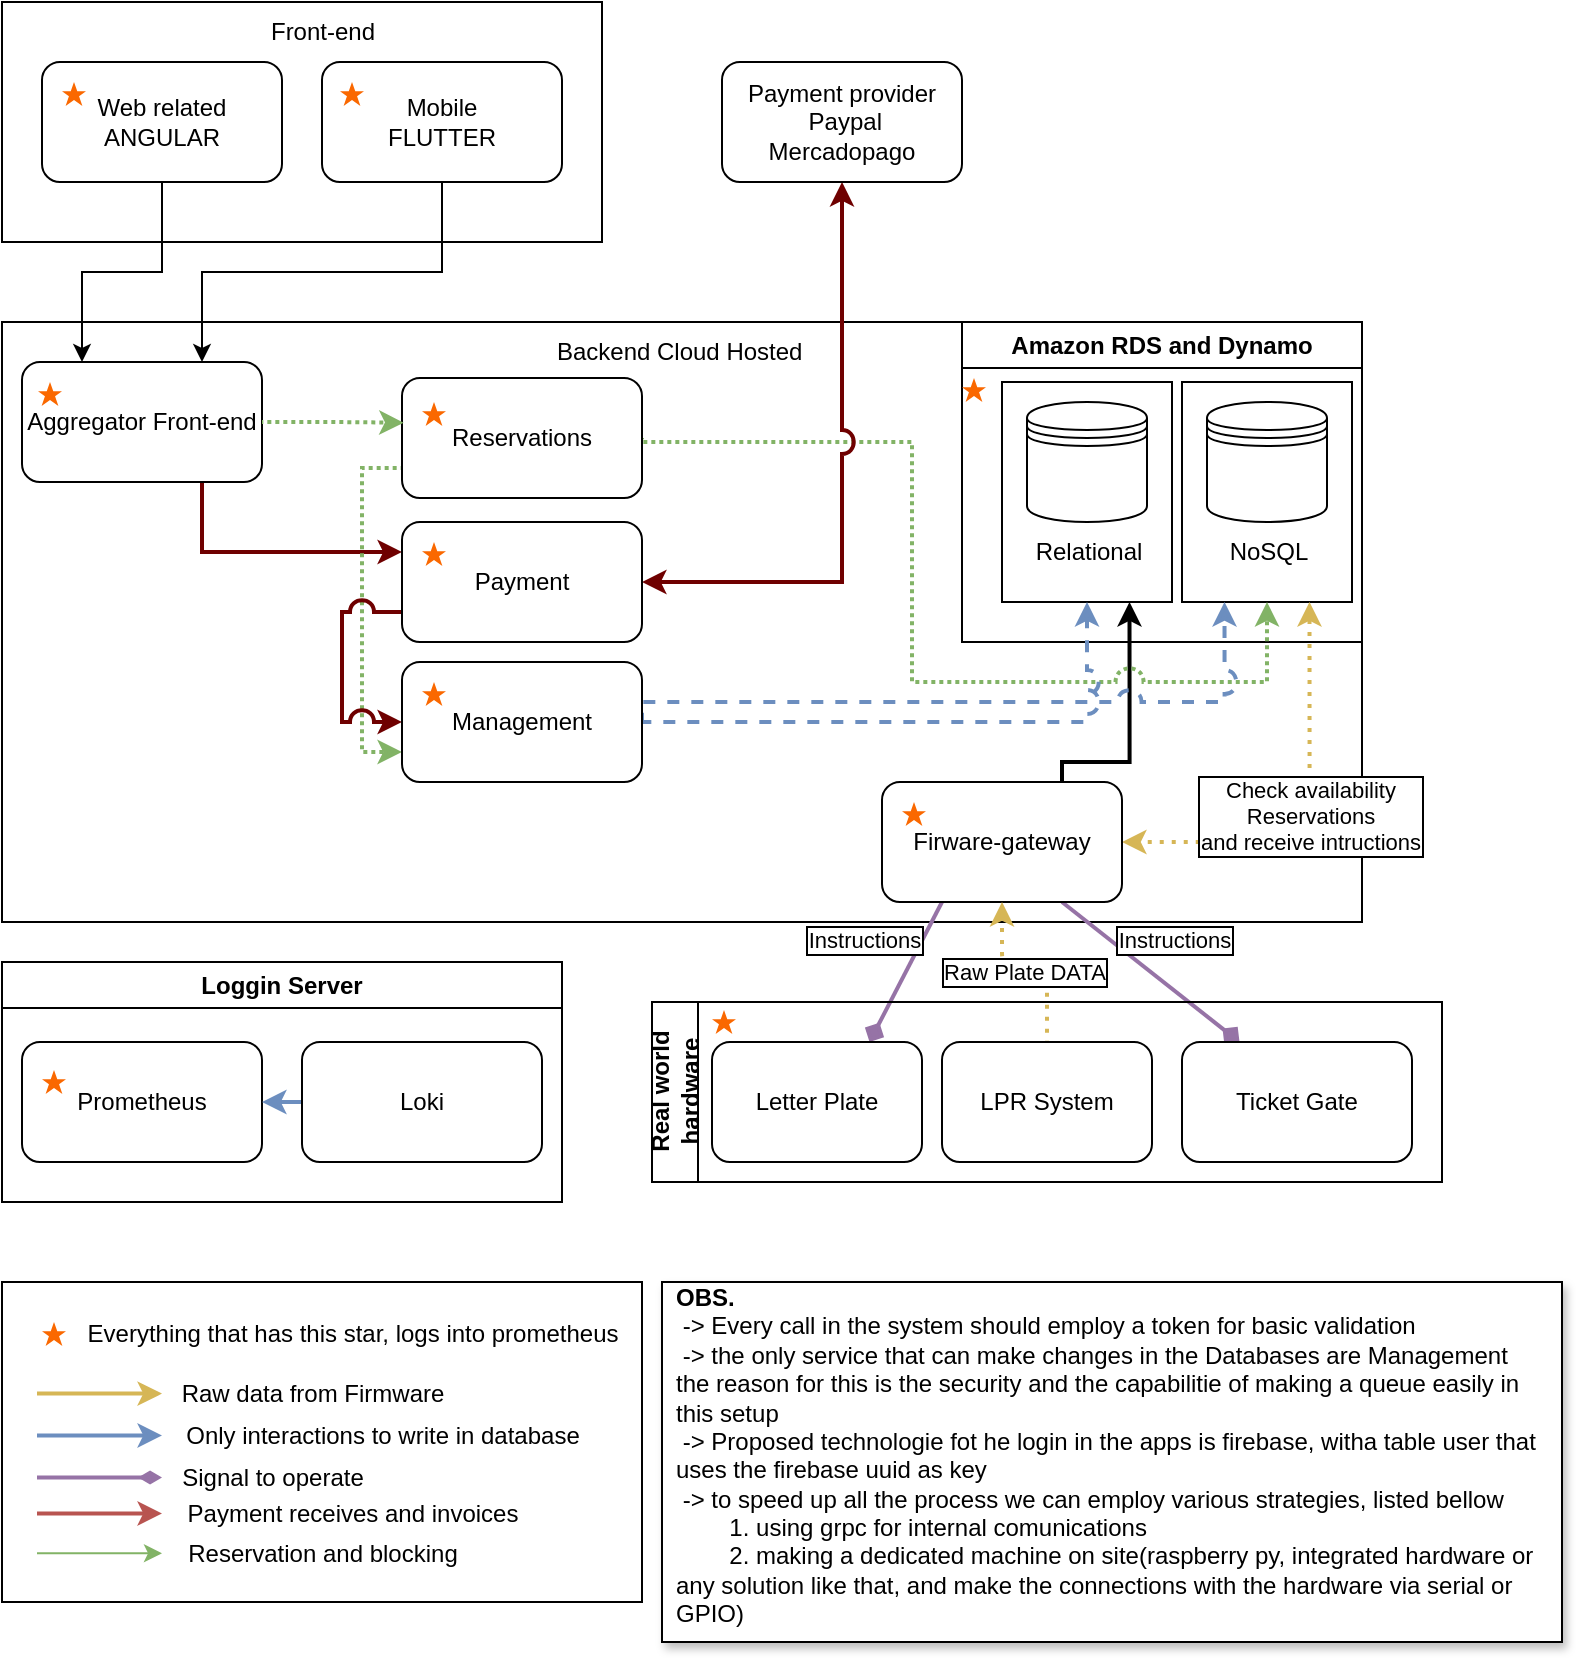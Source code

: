 <mxfile version="24.2.5" type="github">
  <diagram name="Page-1" id="v_7VePEkI7ssX9W7uE0H">
    <mxGraphModel dx="1434" dy="738" grid="1" gridSize="10" guides="1" tooltips="1" connect="1" arrows="1" fold="1" page="1" pageScale="1" pageWidth="850" pageHeight="1100" math="0" shadow="0">
      <root>
        <mxCell id="0" />
        <mxCell id="1" parent="0" />
        <mxCell id="kqzakFXrqWnNUe-mGerh-88" value="" style="rounded=0;whiteSpace=wrap;html=1;shadow=1;" parent="1" vertex="1">
          <mxGeometry x="370" y="680" width="450" height="180" as="geometry" />
        </mxCell>
        <mxCell id="kqzakFXrqWnNUe-mGerh-3" value="" style="rounded=0;whiteSpace=wrap;html=1;" parent="1" vertex="1">
          <mxGeometry x="40" y="200" width="680" height="300" as="geometry" />
        </mxCell>
        <mxCell id="kqzakFXrqWnNUe-mGerh-4" value="Backend Cloud Hosted&amp;nbsp;" style="text;html=1;align=center;verticalAlign=middle;resizable=0;points=[];autosize=1;strokeColor=none;fillColor=none;" parent="1" vertex="1">
          <mxGeometry x="305" y="200" width="150" height="30" as="geometry" />
        </mxCell>
        <mxCell id="kqzakFXrqWnNUe-mGerh-7" value="Amazon RDS and Dynamo" style="swimlane;whiteSpace=wrap;html=1;" parent="1" vertex="1">
          <mxGeometry x="520" y="200" width="200" height="160" as="geometry" />
        </mxCell>
        <mxCell id="kqzakFXrqWnNUe-mGerh-26" value="" style="rounded=0;whiteSpace=wrap;html=1;" parent="kqzakFXrqWnNUe-mGerh-7" vertex="1">
          <mxGeometry x="20" y="30" width="85" height="110" as="geometry" />
        </mxCell>
        <mxCell id="kqzakFXrqWnNUe-mGerh-27" value="" style="rounded=0;whiteSpace=wrap;html=1;" parent="kqzakFXrqWnNUe-mGerh-7" vertex="1">
          <mxGeometry x="110" y="30" width="85" height="110" as="geometry" />
        </mxCell>
        <mxCell id="kqzakFXrqWnNUe-mGerh-20" value="" style="shape=datastore;whiteSpace=wrap;html=1;" parent="kqzakFXrqWnNUe-mGerh-7" vertex="1">
          <mxGeometry x="32.5" y="40" width="60" height="60" as="geometry" />
        </mxCell>
        <mxCell id="kqzakFXrqWnNUe-mGerh-21" value="" style="shape=datastore;whiteSpace=wrap;html=1;" parent="kqzakFXrqWnNUe-mGerh-7" vertex="1">
          <mxGeometry x="122.5" y="40" width="60" height="60" as="geometry" />
        </mxCell>
        <mxCell id="kqzakFXrqWnNUe-mGerh-28" value="Relational" style="text;html=1;align=center;verticalAlign=middle;resizable=0;points=[];autosize=1;strokeColor=none;fillColor=none;" parent="kqzakFXrqWnNUe-mGerh-7" vertex="1">
          <mxGeometry x="22.5" y="100" width="80" height="30" as="geometry" />
        </mxCell>
        <mxCell id="kqzakFXrqWnNUe-mGerh-29" value="NoSQL" style="text;html=1;align=center;verticalAlign=middle;resizable=0;points=[];autosize=1;strokeColor=none;fillColor=none;" parent="kqzakFXrqWnNUe-mGerh-7" vertex="1">
          <mxGeometry x="122.5" y="100" width="60" height="30" as="geometry" />
        </mxCell>
        <mxCell id="kqzakFXrqWnNUe-mGerh-8" value="Loggin Server" style="swimlane;whiteSpace=wrap;html=1;" parent="1" vertex="1">
          <mxGeometry x="40" y="520" width="280" height="120" as="geometry" />
        </mxCell>
        <mxCell id="kqzakFXrqWnNUe-mGerh-9" value="Prometheus" style="rounded=1;whiteSpace=wrap;html=1;" parent="kqzakFXrqWnNUe-mGerh-8" vertex="1">
          <mxGeometry x="10" y="40" width="120" height="60" as="geometry" />
        </mxCell>
        <mxCell id="kqzakFXrqWnNUe-mGerh-15" style="edgeStyle=orthogonalEdgeStyle;rounded=0;orthogonalLoop=1;jettySize=auto;html=1;exitX=0;exitY=0.5;exitDx=0;exitDy=0;entryX=1;entryY=0.5;entryDx=0;entryDy=0;strokeWidth=2;fillColor=#dae8fc;strokeColor=#6c8ebf;" parent="kqzakFXrqWnNUe-mGerh-8" source="kqzakFXrqWnNUe-mGerh-10" target="kqzakFXrqWnNUe-mGerh-9" edge="1">
          <mxGeometry relative="1" as="geometry" />
        </mxCell>
        <mxCell id="kqzakFXrqWnNUe-mGerh-10" value="Loki" style="rounded=1;whiteSpace=wrap;html=1;" parent="kqzakFXrqWnNUe-mGerh-8" vertex="1">
          <mxGeometry x="150" y="40" width="120" height="60" as="geometry" />
        </mxCell>
        <mxCell id="kqzakFXrqWnNUe-mGerh-16" value="" style="html=1;verticalLabelPosition=bottom;labelBackgroundColor=#ffffff;verticalAlign=top;shadow=0;dashed=0;strokeWidth=2;shape=mxgraph.ios7.misc.star;fillColor=#fa6800;strokeColor=#C73500;sketch=0;fontColor=#000000;" parent="kqzakFXrqWnNUe-mGerh-8" vertex="1">
          <mxGeometry x="20" y="54" width="12" height="12" as="geometry" />
        </mxCell>
        <mxCell id="kqzakFXrqWnNUe-mGerh-17" value="" style="rounded=0;whiteSpace=wrap;html=1;" parent="1" vertex="1">
          <mxGeometry x="40" y="680" width="320" height="160" as="geometry" />
        </mxCell>
        <mxCell id="kqzakFXrqWnNUe-mGerh-18" value="" style="html=1;verticalLabelPosition=bottom;labelBackgroundColor=#ffffff;verticalAlign=top;shadow=0;dashed=0;strokeWidth=2;shape=mxgraph.ios7.misc.star;fillColor=#fa6800;strokeColor=#C73500;sketch=0;fontColor=#000000;" parent="1" vertex="1">
          <mxGeometry x="60" y="700" width="12" height="12" as="geometry" />
        </mxCell>
        <mxCell id="kqzakFXrqWnNUe-mGerh-19" value="Everything that has this star, logs into prometheus" style="text;html=1;align=center;verticalAlign=middle;resizable=0;points=[];autosize=1;strokeColor=none;fillColor=none;" parent="1" vertex="1">
          <mxGeometry x="70" y="691" width="290" height="30" as="geometry" />
        </mxCell>
        <mxCell id="kqzakFXrqWnNUe-mGerh-72" style="edgeStyle=orthogonalEdgeStyle;rounded=0;orthogonalLoop=1;jettySize=auto;html=1;exitX=0.75;exitY=1;exitDx=0;exitDy=0;entryX=0;entryY=0.25;entryDx=0;entryDy=0;fillColor=#a20025;strokeColor=#6F0000;strokeWidth=2;jumpStyle=arc;jumpSize=10;" parent="1" source="kqzakFXrqWnNUe-mGerh-31" target="kqzakFXrqWnNUe-mGerh-51" edge="1">
          <mxGeometry relative="1" as="geometry" />
        </mxCell>
        <mxCell id="kqzakFXrqWnNUe-mGerh-31" value="Aggregator Front-end" style="rounded=1;whiteSpace=wrap;html=1;" parent="1" vertex="1">
          <mxGeometry x="50" y="220" width="120" height="60" as="geometry" />
        </mxCell>
        <mxCell id="kqzakFXrqWnNUe-mGerh-44" value="Check availability&lt;br&gt;Reservations&lt;br&gt;and receive intructions" style="edgeStyle=orthogonalEdgeStyle;rounded=1;orthogonalLoop=1;jettySize=auto;html=1;exitX=1;exitY=0.5;exitDx=0;exitDy=0;entryX=0.75;entryY=1;entryDx=0;entryDy=0;strokeWidth=2;fillColor=#fff2cc;strokeColor=#d6b656;startArrow=classic;startFill=1;labelBorderColor=default;dashed=1;dashPattern=1 2;flowAnimation=1;" parent="1" source="kqzakFXrqWnNUe-mGerh-32" target="kqzakFXrqWnNUe-mGerh-27" edge="1">
          <mxGeometry relative="1" as="geometry" />
        </mxCell>
        <mxCell id="kqzakFXrqWnNUe-mGerh-46" value="Instructions" style="rounded=1;orthogonalLoop=1;jettySize=auto;html=1;exitX=0.25;exitY=1;exitDx=0;exitDy=0;entryX=0.75;entryY=0;entryDx=0;entryDy=0;strokeWidth=2;fillColor=#e1d5e7;strokeColor=#9673a6;endArrow=diamond;endFill=1;labelBorderColor=default;" parent="1" source="kqzakFXrqWnNUe-mGerh-32" target="kqzakFXrqWnNUe-mGerh-45" edge="1">
          <mxGeometry x="-0.118" y="-26" relative="1" as="geometry">
            <mxPoint as="offset" />
          </mxGeometry>
        </mxCell>
        <mxCell id="kqzakFXrqWnNUe-mGerh-47" value="Instructions" style="rounded=0;orthogonalLoop=1;jettySize=auto;html=1;exitX=0.75;exitY=1;exitDx=0;exitDy=0;entryX=0.25;entryY=0;entryDx=0;entryDy=0;fillColor=#e1d5e7;strokeColor=#9673a6;strokeWidth=2;endArrow=diamond;endFill=1;labelBorderColor=default;" parent="1" source="kqzakFXrqWnNUe-mGerh-32" target="kqzakFXrqWnNUe-mGerh-6" edge="1">
          <mxGeometry x="-0.015" y="20" relative="1" as="geometry">
            <mxPoint as="offset" />
          </mxGeometry>
        </mxCell>
        <mxCell id="kqzakFXrqWnNUe-mGerh-49" style="edgeStyle=orthogonalEdgeStyle;rounded=0;orthogonalLoop=1;jettySize=auto;html=1;exitX=0.75;exitY=0;exitDx=0;exitDy=0;entryX=0.75;entryY=1;entryDx=0;entryDy=0;strokeWidth=2;" parent="1" source="kqzakFXrqWnNUe-mGerh-32" target="kqzakFXrqWnNUe-mGerh-26" edge="1">
          <mxGeometry relative="1" as="geometry">
            <Array as="points">
              <mxPoint x="570" y="420" />
              <mxPoint x="604" y="420" />
            </Array>
          </mxGeometry>
        </mxCell>
        <mxCell id="kqzakFXrqWnNUe-mGerh-32" value="Firware-gateway" style="rounded=1;whiteSpace=wrap;html=1;" parent="1" vertex="1">
          <mxGeometry x="480" y="430" width="120" height="60" as="geometry" />
        </mxCell>
        <mxCell id="kqzakFXrqWnNUe-mGerh-33" value="" style="rounded=0;whiteSpace=wrap;html=1;" parent="1" vertex="1">
          <mxGeometry x="40" y="40" width="300" height="120" as="geometry" />
        </mxCell>
        <mxCell id="kqzakFXrqWnNUe-mGerh-34" value="Front-end" style="text;html=1;align=center;verticalAlign=middle;resizable=0;points=[];autosize=1;strokeColor=none;fillColor=none;" parent="1" vertex="1">
          <mxGeometry x="160" y="40" width="80" height="30" as="geometry" />
        </mxCell>
        <mxCell id="kqzakFXrqWnNUe-mGerh-53" style="edgeStyle=orthogonalEdgeStyle;rounded=0;orthogonalLoop=1;jettySize=auto;html=1;exitX=0.5;exitY=1;exitDx=0;exitDy=0;entryX=0.25;entryY=0;entryDx=0;entryDy=0;" parent="1" source="kqzakFXrqWnNUe-mGerh-35" target="kqzakFXrqWnNUe-mGerh-31" edge="1">
          <mxGeometry relative="1" as="geometry" />
        </mxCell>
        <mxCell id="kqzakFXrqWnNUe-mGerh-35" value="Web related&lt;br&gt;ANGULAR" style="rounded=1;whiteSpace=wrap;html=1;" parent="1" vertex="1">
          <mxGeometry x="60" y="70" width="120" height="60" as="geometry" />
        </mxCell>
        <mxCell id="kqzakFXrqWnNUe-mGerh-54" style="edgeStyle=orthogonalEdgeStyle;rounded=0;orthogonalLoop=1;jettySize=auto;html=1;exitX=0.5;exitY=1;exitDx=0;exitDy=0;entryX=0.75;entryY=0;entryDx=0;entryDy=0;" parent="1" source="kqzakFXrqWnNUe-mGerh-36" target="kqzakFXrqWnNUe-mGerh-31" edge="1">
          <mxGeometry relative="1" as="geometry" />
        </mxCell>
        <mxCell id="kqzakFXrqWnNUe-mGerh-36" value="Mobile&lt;br&gt;FLUTTER" style="rounded=1;whiteSpace=wrap;html=1;" parent="1" vertex="1">
          <mxGeometry x="200" y="70" width="120" height="60" as="geometry" />
        </mxCell>
        <mxCell id="kqzakFXrqWnNUe-mGerh-37" value="Raw Plate DATA" style="edgeStyle=orthogonalEdgeStyle;rounded=1;orthogonalLoop=1;jettySize=auto;html=1;exitX=0.5;exitY=0;exitDx=0;exitDy=0;entryX=0.5;entryY=1;entryDx=0;entryDy=0;strokeWidth=2;fillColor=#fff2cc;strokeColor=#d6b656;labelBorderColor=default;dashed=1;dashPattern=1 2;flowAnimation=1;" parent="1" source="kqzakFXrqWnNUe-mGerh-1" target="kqzakFXrqWnNUe-mGerh-32" edge="1">
          <mxGeometry relative="1" as="geometry" />
        </mxCell>
        <mxCell id="kqzakFXrqWnNUe-mGerh-40" value="Real world hardware" style="swimlane;horizontal=0;whiteSpace=wrap;html=1;" parent="1" vertex="1">
          <mxGeometry x="365" y="540" width="395" height="90" as="geometry" />
        </mxCell>
        <mxCell id="kqzakFXrqWnNUe-mGerh-6" value="Ticket Gate" style="rounded=1;whiteSpace=wrap;html=1;" parent="kqzakFXrqWnNUe-mGerh-40" vertex="1">
          <mxGeometry x="265" y="20" width="115" height="60" as="geometry" />
        </mxCell>
        <mxCell id="kqzakFXrqWnNUe-mGerh-1" value="LPR System" style="rounded=1;whiteSpace=wrap;html=1;" parent="kqzakFXrqWnNUe-mGerh-40" vertex="1">
          <mxGeometry x="145" y="20" width="105" height="60" as="geometry" />
        </mxCell>
        <mxCell id="kqzakFXrqWnNUe-mGerh-45" value="Letter Plate" style="rounded=1;whiteSpace=wrap;html=1;" parent="kqzakFXrqWnNUe-mGerh-40" vertex="1">
          <mxGeometry x="30" y="20" width="105" height="60" as="geometry" />
        </mxCell>
        <mxCell id="kqzakFXrqWnNUe-mGerh-70" value="" style="html=1;verticalLabelPosition=bottom;labelBackgroundColor=#ffffff;verticalAlign=top;shadow=0;dashed=0;strokeWidth=2;shape=mxgraph.ios7.misc.star;fillColor=#fa6800;strokeColor=#C73500;sketch=0;fontColor=#000000;" parent="kqzakFXrqWnNUe-mGerh-40" vertex="1">
          <mxGeometry x="30" y="4" width="12" height="12" as="geometry" />
        </mxCell>
        <mxCell id="kqzakFXrqWnNUe-mGerh-56" style="edgeStyle=orthogonalEdgeStyle;rounded=0;orthogonalLoop=1;jettySize=auto;html=1;exitX=1;exitY=0.5;exitDx=0;exitDy=0;entryX=0.5;entryY=1;entryDx=0;entryDy=0;jumpStyle=arc;jumpSize=12;fillColor=#d5e8d4;strokeColor=#82b366;strokeWidth=2;dashed=1;dashPattern=1 1;flowAnimation=1;" parent="1" source="kqzakFXrqWnNUe-mGerh-50" target="kqzakFXrqWnNUe-mGerh-27" edge="1">
          <mxGeometry relative="1" as="geometry">
            <Array as="points">
              <mxPoint x="495" y="260" />
              <mxPoint x="495" y="380" />
              <mxPoint x="673" y="380" />
            </Array>
          </mxGeometry>
        </mxCell>
        <mxCell id="kqzakFXrqWnNUe-mGerh-57" style="edgeStyle=orthogonalEdgeStyle;rounded=0;orthogonalLoop=1;jettySize=auto;html=1;exitX=0;exitY=0.75;exitDx=0;exitDy=0;entryX=0;entryY=0.75;entryDx=0;entryDy=0;fillColor=#d5e8d4;strokeColor=#82b366;strokeWidth=2;dashed=1;dashPattern=1 1;flowAnimation=1;" parent="1" source="kqzakFXrqWnNUe-mGerh-50" target="kqzakFXrqWnNUe-mGerh-52" edge="1">
          <mxGeometry relative="1" as="geometry" />
        </mxCell>
        <mxCell id="kqzakFXrqWnNUe-mGerh-50" value="Reservations" style="rounded=1;whiteSpace=wrap;html=1;" parent="1" vertex="1">
          <mxGeometry x="240" y="228" width="120" height="60" as="geometry" />
        </mxCell>
        <mxCell id="kqzakFXrqWnNUe-mGerh-61" style="edgeStyle=orthogonalEdgeStyle;rounded=0;orthogonalLoop=1;jettySize=auto;html=1;exitX=1;exitY=0.5;exitDx=0;exitDy=0;entryX=0.5;entryY=1;entryDx=0;entryDy=0;jumpStyle=arc;jumpSize=10;fillColor=#a20025;strokeColor=#6F0000;strokeWidth=2;startArrow=classic;startFill=1;" parent="1" source="kqzakFXrqWnNUe-mGerh-51" target="kqzakFXrqWnNUe-mGerh-60" edge="1">
          <mxGeometry relative="1" as="geometry" />
        </mxCell>
        <mxCell id="kqzakFXrqWnNUe-mGerh-62" style="edgeStyle=orthogonalEdgeStyle;rounded=0;orthogonalLoop=1;jettySize=auto;html=1;exitX=0;exitY=0.75;exitDx=0;exitDy=0;entryX=0;entryY=0.5;entryDx=0;entryDy=0;jumpStyle=arc;jumpSize=10;fillColor=#a20025;strokeColor=#6F0000;strokeWidth=2;" parent="1" source="kqzakFXrqWnNUe-mGerh-51" target="kqzakFXrqWnNUe-mGerh-52" edge="1">
          <mxGeometry relative="1" as="geometry">
            <Array as="points">
              <mxPoint x="210" y="345" />
              <mxPoint x="210" y="400" />
            </Array>
          </mxGeometry>
        </mxCell>
        <mxCell id="kqzakFXrqWnNUe-mGerh-51" value="Payment" style="rounded=1;whiteSpace=wrap;html=1;" parent="1" vertex="1">
          <mxGeometry x="240" y="300" width="120" height="60" as="geometry" />
        </mxCell>
        <mxCell id="kqzakFXrqWnNUe-mGerh-58" style="edgeStyle=orthogonalEdgeStyle;rounded=0;orthogonalLoop=1;jettySize=auto;html=1;exitX=1;exitY=0.5;exitDx=0;exitDy=0;entryX=0.25;entryY=1;entryDx=0;entryDy=0;jumpStyle=arc;jumpSize=10;strokeWidth=2;fillColor=#dae8fc;strokeColor=#6c8ebf;dashed=1;flowAnimation=1;" parent="1" source="kqzakFXrqWnNUe-mGerh-52" target="kqzakFXrqWnNUe-mGerh-27" edge="1">
          <mxGeometry relative="1" as="geometry">
            <Array as="points">
              <mxPoint x="360" y="390" />
              <mxPoint x="651" y="390" />
            </Array>
          </mxGeometry>
        </mxCell>
        <mxCell id="kqzakFXrqWnNUe-mGerh-59" style="edgeStyle=orthogonalEdgeStyle;rounded=0;orthogonalLoop=1;jettySize=auto;html=1;exitX=1;exitY=0.5;exitDx=0;exitDy=0;entryX=0.5;entryY=1;entryDx=0;entryDy=0;jumpStyle=arc;jumpSize=10;strokeWidth=2;fillColor=#dae8fc;strokeColor=#6c8ebf;dashed=1;flowAnimation=1;" parent="1" source="kqzakFXrqWnNUe-mGerh-52" target="kqzakFXrqWnNUe-mGerh-26" edge="1">
          <mxGeometry relative="1" as="geometry" />
        </mxCell>
        <mxCell id="kqzakFXrqWnNUe-mGerh-52" value="Management" style="rounded=1;whiteSpace=wrap;html=1;" parent="1" vertex="1">
          <mxGeometry x="240" y="370" width="120" height="60" as="geometry" />
        </mxCell>
        <mxCell id="kqzakFXrqWnNUe-mGerh-60" value="Payment provider&lt;br&gt;&amp;nbsp;Paypal&lt;br&gt;Mercadopago" style="rounded=1;whiteSpace=wrap;html=1;" parent="1" vertex="1">
          <mxGeometry x="400" y="70" width="120" height="60" as="geometry" />
        </mxCell>
        <mxCell id="kqzakFXrqWnNUe-mGerh-63" value="" style="html=1;verticalLabelPosition=bottom;labelBackgroundColor=#ffffff;verticalAlign=top;shadow=0;dashed=0;strokeWidth=2;shape=mxgraph.ios7.misc.star;fillColor=#fa6800;strokeColor=#C73500;sketch=0;fontColor=#000000;" parent="1" vertex="1">
          <mxGeometry x="250" y="240" width="12" height="12" as="geometry" />
        </mxCell>
        <mxCell id="kqzakFXrqWnNUe-mGerh-64" value="" style="html=1;verticalLabelPosition=bottom;labelBackgroundColor=#ffffff;verticalAlign=top;shadow=0;dashed=0;strokeWidth=2;shape=mxgraph.ios7.misc.star;fillColor=#fa6800;strokeColor=#C73500;sketch=0;fontColor=#000000;" parent="1" vertex="1">
          <mxGeometry x="250" y="310" width="12" height="12" as="geometry" />
        </mxCell>
        <mxCell id="kqzakFXrqWnNUe-mGerh-65" value="" style="html=1;verticalLabelPosition=bottom;labelBackgroundColor=#ffffff;verticalAlign=top;shadow=0;dashed=0;strokeWidth=2;shape=mxgraph.ios7.misc.star;fillColor=#fa6800;strokeColor=#C73500;sketch=0;fontColor=#000000;" parent="1" vertex="1">
          <mxGeometry x="250" y="380" width="12" height="12" as="geometry" />
        </mxCell>
        <mxCell id="kqzakFXrqWnNUe-mGerh-66" value="" style="html=1;verticalLabelPosition=bottom;labelBackgroundColor=#ffffff;verticalAlign=top;shadow=0;dashed=0;strokeWidth=2;shape=mxgraph.ios7.misc.star;fillColor=#fa6800;strokeColor=#C73500;sketch=0;fontColor=#000000;" parent="1" vertex="1">
          <mxGeometry x="58" y="230" width="12" height="12" as="geometry" />
        </mxCell>
        <mxCell id="kqzakFXrqWnNUe-mGerh-67" value="" style="html=1;verticalLabelPosition=bottom;labelBackgroundColor=#ffffff;verticalAlign=top;shadow=0;dashed=0;strokeWidth=2;shape=mxgraph.ios7.misc.star;fillColor=#fa6800;strokeColor=#C73500;sketch=0;fontColor=#000000;" parent="1" vertex="1">
          <mxGeometry x="70" y="80" width="12" height="12" as="geometry" />
        </mxCell>
        <mxCell id="kqzakFXrqWnNUe-mGerh-68" value="" style="html=1;verticalLabelPosition=bottom;labelBackgroundColor=#ffffff;verticalAlign=top;shadow=0;dashed=0;strokeWidth=2;shape=mxgraph.ios7.misc.star;fillColor=#fa6800;strokeColor=#C73500;sketch=0;fontColor=#000000;" parent="1" vertex="1">
          <mxGeometry x="209" y="80" width="12" height="12" as="geometry" />
        </mxCell>
        <mxCell id="kqzakFXrqWnNUe-mGerh-69" value="" style="html=1;verticalLabelPosition=bottom;labelBackgroundColor=#ffffff;verticalAlign=top;shadow=0;dashed=0;strokeWidth=2;shape=mxgraph.ios7.misc.star;fillColor=#fa6800;strokeColor=#C73500;sketch=0;fontColor=#000000;" parent="1" vertex="1">
          <mxGeometry x="490" y="440" width="12" height="12" as="geometry" />
        </mxCell>
        <mxCell id="kqzakFXrqWnNUe-mGerh-71" value="" style="html=1;verticalLabelPosition=bottom;labelBackgroundColor=#ffffff;verticalAlign=top;shadow=0;dashed=0;strokeWidth=2;shape=mxgraph.ios7.misc.star;fillColor=#fa6800;strokeColor=#C73500;sketch=0;fontColor=#000000;" parent="1" vertex="1">
          <mxGeometry x="520" y="228" width="12" height="12" as="geometry" />
        </mxCell>
        <mxCell id="kqzakFXrqWnNUe-mGerh-73" style="edgeStyle=orthogonalEdgeStyle;rounded=0;orthogonalLoop=1;jettySize=auto;html=1;exitX=1;exitY=0.5;exitDx=0;exitDy=0;entryX=0.007;entryY=0.372;entryDx=0;entryDy=0;entryPerimeter=0;fillColor=#d5e8d4;strokeColor=#82b366;strokeWidth=2;dashed=1;dashPattern=1 1;flowAnimation=1;" parent="1" source="kqzakFXrqWnNUe-mGerh-31" target="kqzakFXrqWnNUe-mGerh-50" edge="1">
          <mxGeometry relative="1" as="geometry" />
        </mxCell>
        <mxCell id="kqzakFXrqWnNUe-mGerh-75" value="Raw data from Firmware" style="text;html=1;align=center;verticalAlign=middle;resizable=0;points=[];autosize=1;strokeColor=none;fillColor=none;" parent="1" vertex="1">
          <mxGeometry x="120" y="721" width="150" height="30" as="geometry" />
        </mxCell>
        <mxCell id="kqzakFXrqWnNUe-mGerh-76" value="" style="endArrow=classic;html=1;rounded=0;fillColor=#fff2cc;strokeColor=#d6b656;strokeWidth=2;" parent="1" edge="1">
          <mxGeometry width="50" height="50" relative="1" as="geometry">
            <mxPoint x="57.5" y="735.8" as="sourcePoint" />
            <mxPoint x="120" y="735.8" as="targetPoint" />
          </mxGeometry>
        </mxCell>
        <mxCell id="kqzakFXrqWnNUe-mGerh-78" value="" style="endArrow=classic;html=1;rounded=0;fillColor=#dae8fc;strokeColor=#6c8ebf;strokeWidth=2;" parent="1" edge="1">
          <mxGeometry width="50" height="50" relative="1" as="geometry">
            <mxPoint x="57.5" y="756.71" as="sourcePoint" />
            <mxPoint x="120" y="756.71" as="targetPoint" />
            <Array as="points">
              <mxPoint x="80" y="756.71" />
            </Array>
          </mxGeometry>
        </mxCell>
        <mxCell id="kqzakFXrqWnNUe-mGerh-79" value="" style="endArrow=diamondThin;html=1;rounded=0;fillColor=#e1d5e7;strokeColor=#9673a6;strokeWidth=2;endFill=1;" parent="1" edge="1">
          <mxGeometry width="50" height="50" relative="1" as="geometry">
            <mxPoint x="57.5" y="777.71" as="sourcePoint" />
            <mxPoint x="120" y="777.71" as="targetPoint" />
          </mxGeometry>
        </mxCell>
        <mxCell id="kqzakFXrqWnNUe-mGerh-80" value="" style="endArrow=classic;html=1;rounded=0;fillColor=#f8cecc;strokeColor=#b85450;strokeWidth=2;" parent="1" edge="1">
          <mxGeometry width="50" height="50" relative="1" as="geometry">
            <mxPoint x="57.5" y="795.71" as="sourcePoint" />
            <mxPoint x="120" y="795.71" as="targetPoint" />
          </mxGeometry>
        </mxCell>
        <mxCell id="kqzakFXrqWnNUe-mGerh-81" value="Only interactions to write in database" style="text;html=1;align=center;verticalAlign=middle;resizable=0;points=[];autosize=1;strokeColor=none;fillColor=none;" parent="1" vertex="1">
          <mxGeometry x="120" y="742" width="220" height="30" as="geometry" />
        </mxCell>
        <mxCell id="kqzakFXrqWnNUe-mGerh-83" value="Signal to operate" style="text;html=1;align=center;verticalAlign=middle;resizable=0;points=[];autosize=1;strokeColor=none;fillColor=none;" parent="1" vertex="1">
          <mxGeometry x="120" y="763" width="110" height="30" as="geometry" />
        </mxCell>
        <mxCell id="kqzakFXrqWnNUe-mGerh-84" value="Payment receives and invoices" style="text;html=1;align=center;verticalAlign=middle;resizable=0;points=[];autosize=1;strokeColor=none;fillColor=none;" parent="1" vertex="1">
          <mxGeometry x="120" y="781" width="190" height="30" as="geometry" />
        </mxCell>
        <mxCell id="kqzakFXrqWnNUe-mGerh-85" value="" style="endArrow=classic;html=1;rounded=0;fillColor=#d5e8d4;strokeColor=#82b366;" parent="1" edge="1">
          <mxGeometry width="50" height="50" relative="1" as="geometry">
            <mxPoint x="57.5" y="815.66" as="sourcePoint" />
            <mxPoint x="120" y="815.66" as="targetPoint" />
          </mxGeometry>
        </mxCell>
        <mxCell id="kqzakFXrqWnNUe-mGerh-86" value="Reservation and blocking" style="text;html=1;align=center;verticalAlign=middle;resizable=0;points=[];autosize=1;strokeColor=none;fillColor=none;" parent="1" vertex="1">
          <mxGeometry x="120" y="801" width="160" height="30" as="geometry" />
        </mxCell>
        <mxCell id="kqzakFXrqWnNUe-mGerh-87" value="&lt;div style=&quot;&quot;&gt;&lt;b style=&quot;background-color: initial;&quot;&gt;OBS.&lt;/b&gt;&lt;/div&gt;&lt;div style=&quot;&quot;&gt;&lt;b style=&quot;background-color: initial;&quot;&gt;&amp;nbsp;&lt;/b&gt;&lt;span style=&quot;background-color: initial;&quot;&gt;-&amp;gt; Every call in the system should employ a token for basic validation&lt;/span&gt;&lt;/div&gt;&lt;div style=&quot;&quot;&gt;&lt;span style=&quot;background-color: initial;&quot;&gt;&amp;nbsp;-&amp;gt; the only service that can make changes in the Databases are Management&lt;/span&gt;&lt;/div&gt;&lt;div style=&quot;&quot;&gt;the reason for this is the security and the capabilitie of making a queue easily in this setup&lt;/div&gt;&lt;div style=&quot;&quot;&gt;&amp;nbsp;-&amp;gt; Proposed technologie fot he login in the apps is firebase, witha table user that uses the firebase uuid as key&lt;/div&gt;&lt;div style=&quot;&quot;&gt;&amp;nbsp;-&amp;gt; to speed up all the process we can employ various strategies, listed bellow&lt;/div&gt;&lt;div style=&quot;&quot;&gt;&lt;span style=&quot;white-space: pre;&quot;&gt;&#x9;&lt;/span&gt;1. using grpc for internal comunications&lt;br&gt;&lt;/div&gt;&lt;div style=&quot;&quot;&gt;&lt;span style=&quot;white-space: pre;&quot;&gt;&#x9;&lt;/span&gt;2. making a dedicated machine on site(raspberry py, integrated hardware or any solution like that, and make the connections with the hardware via serial or GPIO)&lt;br&gt;&lt;/div&gt;&lt;div style=&quot;&quot;&gt;&lt;span style=&quot;white-space: pre;&quot;&gt;&#x9;&lt;/span&gt;&lt;br&gt;&lt;/div&gt;" style="text;html=1;strokeColor=none;fillColor=none;align=left;verticalAlign=middle;whiteSpace=wrap;rounded=0;" parent="1" vertex="1">
          <mxGeometry x="375" y="700" width="440" height="148" as="geometry" />
        </mxCell>
      </root>
    </mxGraphModel>
  </diagram>
</mxfile>
